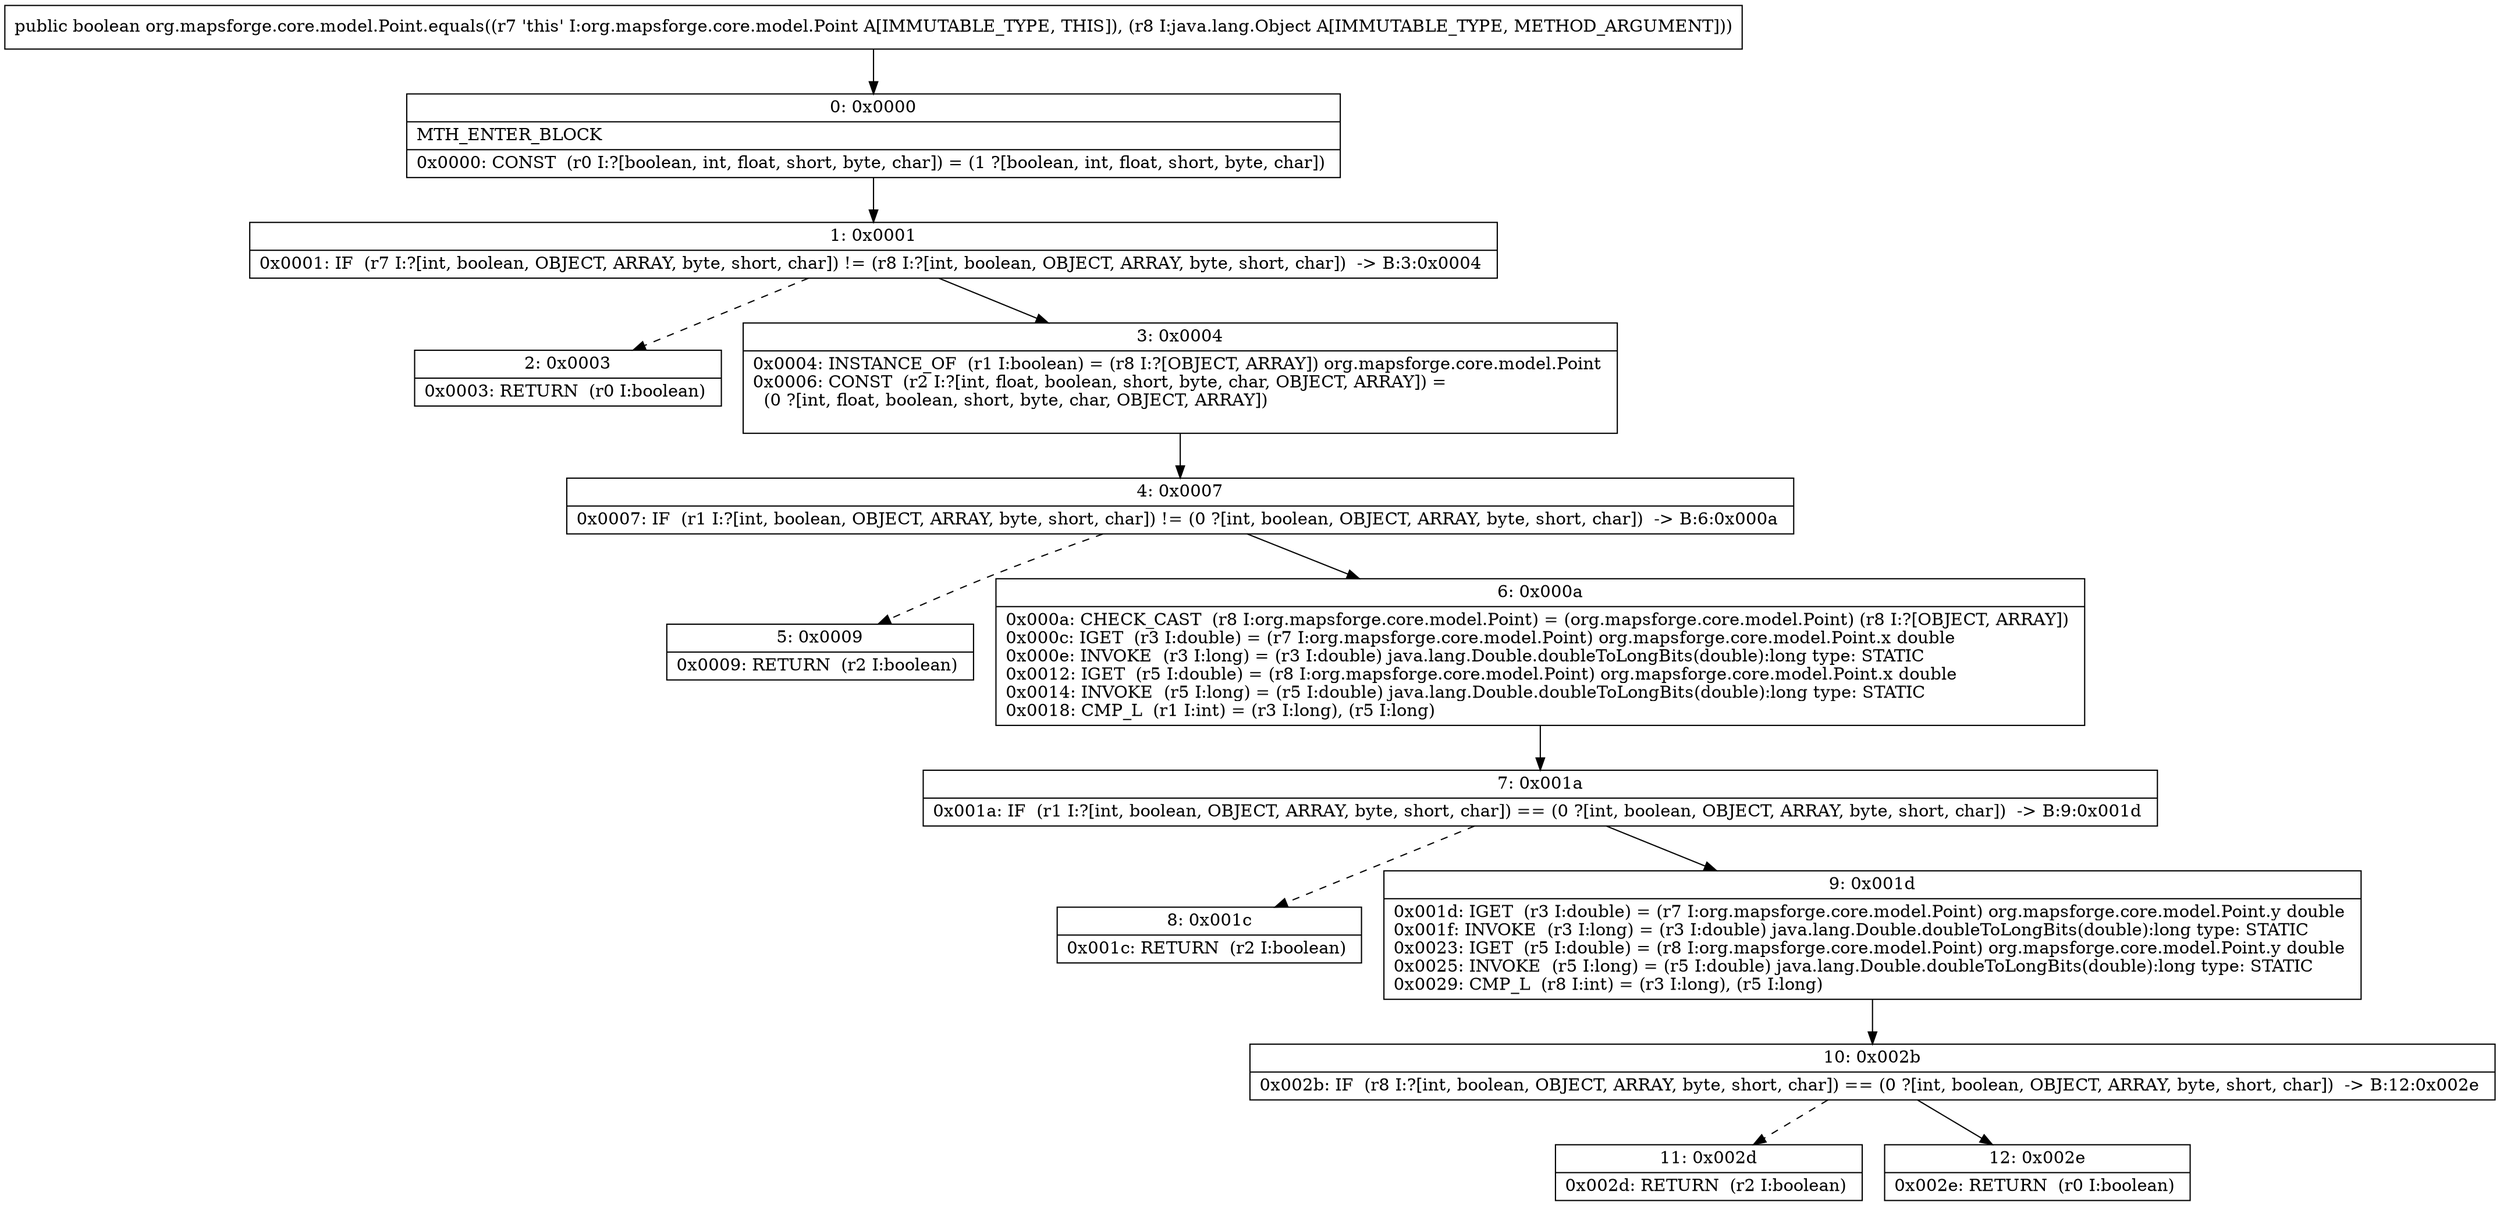 digraph "CFG fororg.mapsforge.core.model.Point.equals(Ljava\/lang\/Object;)Z" {
Node_0 [shape=record,label="{0\:\ 0x0000|MTH_ENTER_BLOCK\l|0x0000: CONST  (r0 I:?[boolean, int, float, short, byte, char]) = (1 ?[boolean, int, float, short, byte, char]) \l}"];
Node_1 [shape=record,label="{1\:\ 0x0001|0x0001: IF  (r7 I:?[int, boolean, OBJECT, ARRAY, byte, short, char]) != (r8 I:?[int, boolean, OBJECT, ARRAY, byte, short, char])  \-\> B:3:0x0004 \l}"];
Node_2 [shape=record,label="{2\:\ 0x0003|0x0003: RETURN  (r0 I:boolean) \l}"];
Node_3 [shape=record,label="{3\:\ 0x0004|0x0004: INSTANCE_OF  (r1 I:boolean) = (r8 I:?[OBJECT, ARRAY]) org.mapsforge.core.model.Point \l0x0006: CONST  (r2 I:?[int, float, boolean, short, byte, char, OBJECT, ARRAY]) = \l  (0 ?[int, float, boolean, short, byte, char, OBJECT, ARRAY])\l \l}"];
Node_4 [shape=record,label="{4\:\ 0x0007|0x0007: IF  (r1 I:?[int, boolean, OBJECT, ARRAY, byte, short, char]) != (0 ?[int, boolean, OBJECT, ARRAY, byte, short, char])  \-\> B:6:0x000a \l}"];
Node_5 [shape=record,label="{5\:\ 0x0009|0x0009: RETURN  (r2 I:boolean) \l}"];
Node_6 [shape=record,label="{6\:\ 0x000a|0x000a: CHECK_CAST  (r8 I:org.mapsforge.core.model.Point) = (org.mapsforge.core.model.Point) (r8 I:?[OBJECT, ARRAY]) \l0x000c: IGET  (r3 I:double) = (r7 I:org.mapsforge.core.model.Point) org.mapsforge.core.model.Point.x double \l0x000e: INVOKE  (r3 I:long) = (r3 I:double) java.lang.Double.doubleToLongBits(double):long type: STATIC \l0x0012: IGET  (r5 I:double) = (r8 I:org.mapsforge.core.model.Point) org.mapsforge.core.model.Point.x double \l0x0014: INVOKE  (r5 I:long) = (r5 I:double) java.lang.Double.doubleToLongBits(double):long type: STATIC \l0x0018: CMP_L  (r1 I:int) = (r3 I:long), (r5 I:long) \l}"];
Node_7 [shape=record,label="{7\:\ 0x001a|0x001a: IF  (r1 I:?[int, boolean, OBJECT, ARRAY, byte, short, char]) == (0 ?[int, boolean, OBJECT, ARRAY, byte, short, char])  \-\> B:9:0x001d \l}"];
Node_8 [shape=record,label="{8\:\ 0x001c|0x001c: RETURN  (r2 I:boolean) \l}"];
Node_9 [shape=record,label="{9\:\ 0x001d|0x001d: IGET  (r3 I:double) = (r7 I:org.mapsforge.core.model.Point) org.mapsforge.core.model.Point.y double \l0x001f: INVOKE  (r3 I:long) = (r3 I:double) java.lang.Double.doubleToLongBits(double):long type: STATIC \l0x0023: IGET  (r5 I:double) = (r8 I:org.mapsforge.core.model.Point) org.mapsforge.core.model.Point.y double \l0x0025: INVOKE  (r5 I:long) = (r5 I:double) java.lang.Double.doubleToLongBits(double):long type: STATIC \l0x0029: CMP_L  (r8 I:int) = (r3 I:long), (r5 I:long) \l}"];
Node_10 [shape=record,label="{10\:\ 0x002b|0x002b: IF  (r8 I:?[int, boolean, OBJECT, ARRAY, byte, short, char]) == (0 ?[int, boolean, OBJECT, ARRAY, byte, short, char])  \-\> B:12:0x002e \l}"];
Node_11 [shape=record,label="{11\:\ 0x002d|0x002d: RETURN  (r2 I:boolean) \l}"];
Node_12 [shape=record,label="{12\:\ 0x002e|0x002e: RETURN  (r0 I:boolean) \l}"];
MethodNode[shape=record,label="{public boolean org.mapsforge.core.model.Point.equals((r7 'this' I:org.mapsforge.core.model.Point A[IMMUTABLE_TYPE, THIS]), (r8 I:java.lang.Object A[IMMUTABLE_TYPE, METHOD_ARGUMENT])) }"];
MethodNode -> Node_0;
Node_0 -> Node_1;
Node_1 -> Node_2[style=dashed];
Node_1 -> Node_3;
Node_3 -> Node_4;
Node_4 -> Node_5[style=dashed];
Node_4 -> Node_6;
Node_6 -> Node_7;
Node_7 -> Node_8[style=dashed];
Node_7 -> Node_9;
Node_9 -> Node_10;
Node_10 -> Node_11[style=dashed];
Node_10 -> Node_12;
}

